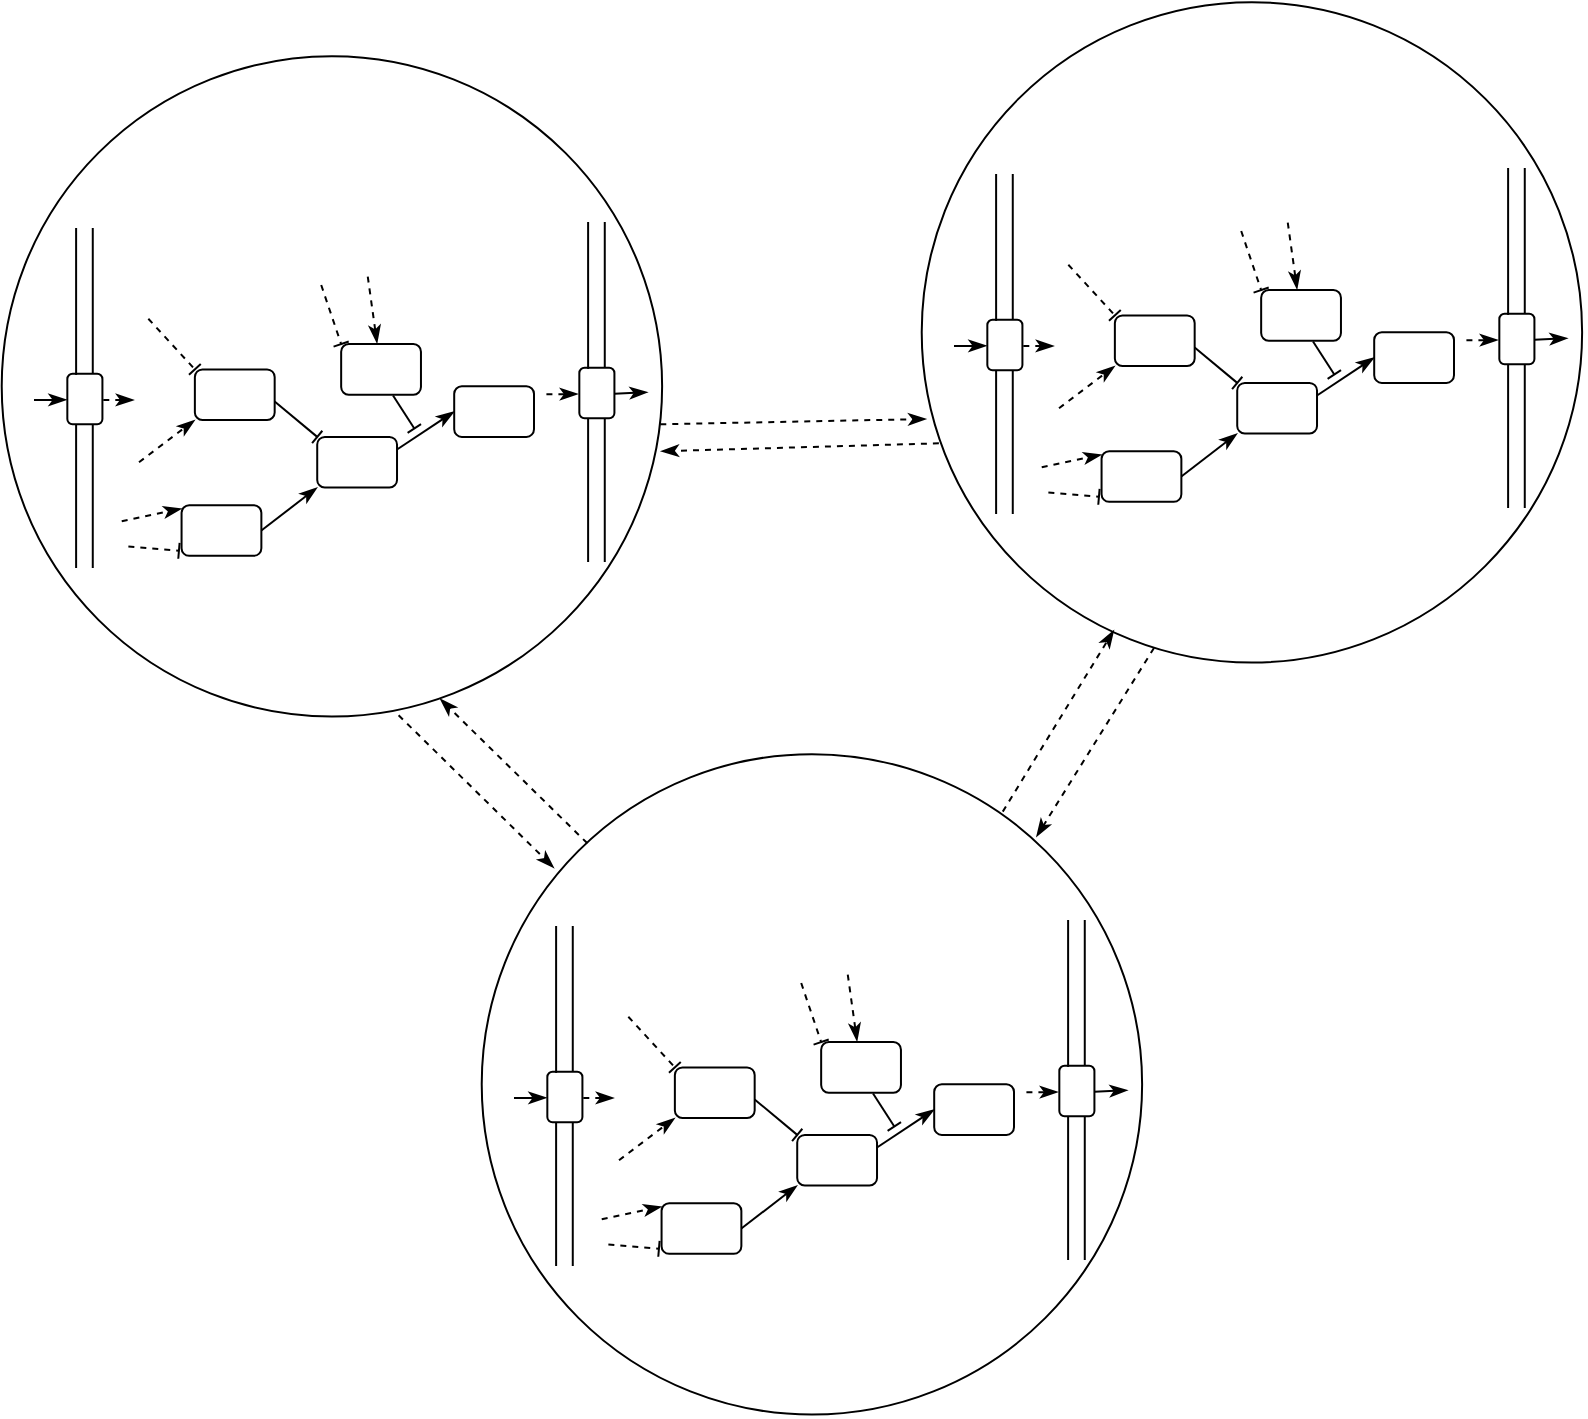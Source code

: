 <mxfile version="20.6.0" type="github">
  <diagram id="Wz5su3VTFCK5ZeWdvNm0" name="Pagina-1">
    <mxGraphModel dx="812" dy="1625" grid="1" gridSize="10" guides="1" tooltips="1" connect="1" arrows="1" fold="1" page="1" pageScale="1" pageWidth="827" pageHeight="1169" math="0" shadow="0">
      <root>
        <mxCell id="0" />
        <mxCell id="1" parent="0" />
        <mxCell id="Ma0h3Pk8NMkdIrSuKU1o-82" style="edgeStyle=none;rounded=0;orthogonalLoop=1;jettySize=auto;html=1;exitX=0.601;exitY=0.998;exitDx=0;exitDy=0;dashed=1;endArrow=classicThin;endFill=1;exitPerimeter=0;" parent="1" edge="1" source="Ma0h3Pk8NMkdIrSuKU1o-147">
          <mxGeometry relative="1" as="geometry">
            <mxPoint x="215.56" y="315.741" as="sourcePoint" />
            <mxPoint x="300" y="400" as="targetPoint" />
          </mxGeometry>
        </mxCell>
        <mxCell id="Ma0h3Pk8NMkdIrSuKU1o-83" style="edgeStyle=none;rounded=0;orthogonalLoop=1;jettySize=auto;html=1;exitX=0.16;exitY=0.135;exitDx=0;exitDy=0;entryX=0.6;entryY=0.999;entryDx=0;entryDy=0;entryPerimeter=0;dashed=1;endArrow=classicThin;endFill=1;exitPerimeter=0;" parent="1" edge="1" source="Ma0h3Pk8NMkdIrSuKU1o-231">
          <mxGeometry relative="1" as="geometry">
            <mxPoint x="319.273" y="390.869" as="sourcePoint" />
            <mxPoint x="243.077" y="315.466" as="targetPoint" />
          </mxGeometry>
        </mxCell>
        <mxCell id="Ma0h3Pk8NMkdIrSuKU1o-84" style="edgeStyle=none;rounded=0;orthogonalLoop=1;jettySize=auto;html=1;exitX=0.789;exitY=0.087;exitDx=0;exitDy=0;entryX=0.291;entryY=0.951;entryDx=0;entryDy=0;entryPerimeter=0;dashed=1;endArrow=classicThin;endFill=1;exitPerimeter=0;" parent="1" source="Ma0h3Pk8NMkdIrSuKU1o-231" target="Ma0h3Pk8NMkdIrSuKU1o-199" edge="1">
          <mxGeometry relative="1" as="geometry">
            <mxPoint x="513.848" y="390.869" as="sourcePoint" />
            <mxPoint x="562.922" y="313.909" as="targetPoint" />
          </mxGeometry>
        </mxCell>
        <mxCell id="Ma0h3Pk8NMkdIrSuKU1o-85" style="edgeStyle=none;rounded=0;orthogonalLoop=1;jettySize=auto;html=1;exitX=0.026;exitY=0.668;exitDx=0;exitDy=0;entryX=1.001;entryY=0.549;entryDx=0;entryDy=0;entryPerimeter=0;dashed=1;endArrow=classicThin;endFill=1;exitPerimeter=0;" parent="1" edge="1" source="Ma0h3Pk8NMkdIrSuKU1o-199">
          <mxGeometry relative="1" as="geometry">
            <mxPoint x="486.975" y="188.156" as="sourcePoint" />
            <mxPoint x="353.42" y="191.64" as="targetPoint" />
          </mxGeometry>
        </mxCell>
        <mxCell id="Ma0h3Pk8NMkdIrSuKU1o-86" style="edgeStyle=none;rounded=0;orthogonalLoop=1;jettySize=auto;html=1;exitX=1;exitY=0.5;exitDx=0;exitDy=0;entryX=-0.003;entryY=0.454;entryDx=0;entryDy=0;entryPerimeter=0;dashed=1;endArrow=classicThin;endFill=1;" parent="1" edge="1">
          <mxGeometry relative="1" as="geometry">
            <mxPoint x="353.145" y="178.156" as="sourcePoint" />
            <mxPoint x="486.15" y="175.499" as="targetPoint" />
          </mxGeometry>
        </mxCell>
        <mxCell id="Ma0h3Pk8NMkdIrSuKU1o-137" value="" style="group" parent="1" vertex="1" connectable="0">
          <mxGeometry x="40" y="80" width="314.06" height="244.286" as="geometry" />
        </mxCell>
        <mxCell id="Ma0h3Pk8NMkdIrSuKU1o-112" value="" style="endArrow=none;html=1;rounded=0;" parent="Ma0h3Pk8NMkdIrSuKU1o-137" edge="1">
          <mxGeometry width="50" height="50" relative="1" as="geometry">
            <mxPoint x="21.053" y="170" as="sourcePoint" />
            <mxPoint x="21.053" y="97.143" as="targetPoint" />
          </mxGeometry>
        </mxCell>
        <mxCell id="Ma0h3Pk8NMkdIrSuKU1o-113" value="" style="endArrow=none;html=1;rounded=0;" parent="Ma0h3Pk8NMkdIrSuKU1o-137" edge="1">
          <mxGeometry width="50" height="50" relative="1" as="geometry">
            <mxPoint x="29.386" y="170" as="sourcePoint" />
            <mxPoint x="29.386" y="97.143" as="targetPoint" />
          </mxGeometry>
        </mxCell>
        <mxCell id="Ma0h3Pk8NMkdIrSuKU1o-114" value="" style="group" parent="Ma0h3Pk8NMkdIrSuKU1o-137" vertex="1" connectable="0">
          <mxGeometry x="43.86" y="24.286" width="270.2" height="220" as="geometry" />
        </mxCell>
        <mxCell id="Ma0h3Pk8NMkdIrSuKU1o-115" style="edgeStyle=none;rounded=0;orthogonalLoop=1;jettySize=auto;html=1;exitX=0.65;exitY=1.017;exitDx=0;exitDy=0;endArrow=baseDash;endFill=0;exitPerimeter=0;" parent="Ma0h3Pk8NMkdIrSuKU1o-114" source="Ma0h3Pk8NMkdIrSuKU1o-116" edge="1">
          <mxGeometry relative="1" as="geometry">
            <mxPoint x="146.293" y="75.939" as="targetPoint" />
            <mxPoint x="136.319" y="59.063" as="sourcePoint" />
          </mxGeometry>
        </mxCell>
        <mxCell id="Ma0h3Pk8NMkdIrSuKU1o-116" value="" style="rounded=1;whiteSpace=wrap;html=1;" parent="Ma0h3Pk8NMkdIrSuKU1o-114" vertex="1">
          <mxGeometry x="109.72" y="33.751" width="39.898" height="25.313" as="geometry" />
        </mxCell>
        <mxCell id="Ma0h3Pk8NMkdIrSuKU1o-117" value="" style="rounded=1;whiteSpace=wrap;html=1;" parent="Ma0h3Pk8NMkdIrSuKU1o-114" vertex="1">
          <mxGeometry x="166.242" y="54.845" width="39.898" height="25.313" as="geometry" />
        </mxCell>
        <mxCell id="Ma0h3Pk8NMkdIrSuKU1o-118" value="" style="rounded=1;whiteSpace=wrap;html=1;" parent="Ma0h3Pk8NMkdIrSuKU1o-114" vertex="1">
          <mxGeometry x="97.75" y="80.158" width="39.898" height="25.313" as="geometry" />
        </mxCell>
        <mxCell id="Ma0h3Pk8NMkdIrSuKU1o-119" style="edgeStyle=none;rounded=0;orthogonalLoop=1;jettySize=auto;html=1;exitX=1;exitY=0.25;exitDx=0;exitDy=0;entryX=0;entryY=0.5;entryDx=0;entryDy=0;endArrow=classicThin;endFill=1;" parent="Ma0h3Pk8NMkdIrSuKU1o-114" source="Ma0h3Pk8NMkdIrSuKU1o-118" target="Ma0h3Pk8NMkdIrSuKU1o-117" edge="1">
          <mxGeometry relative="1" as="geometry">
            <mxPoint x="129.669" y="92.814" as="sourcePoint" />
            <mxPoint x="164.247" y="67.096" as="targetPoint" />
          </mxGeometry>
        </mxCell>
        <mxCell id="Ma0h3Pk8NMkdIrSuKU1o-120" value="" style="rounded=1;whiteSpace=wrap;html=1;" parent="Ma0h3Pk8NMkdIrSuKU1o-114" vertex="1">
          <mxGeometry x="36.573" y="46.407" width="39.898" height="25.313" as="geometry" />
        </mxCell>
        <mxCell id="Ma0h3Pk8NMkdIrSuKU1o-121" style="rounded=0;orthogonalLoop=1;jettySize=auto;html=1;exitX=1;exitY=0.633;exitDx=0;exitDy=0;entryX=0;entryY=0;entryDx=0;entryDy=0;endArrow=baseDash;endFill=0;exitPerimeter=0;" parent="Ma0h3Pk8NMkdIrSuKU1o-114" source="Ma0h3Pk8NMkdIrSuKU1o-120" target="Ma0h3Pk8NMkdIrSuKU1o-118" edge="1">
          <mxGeometry relative="1" as="geometry">
            <mxPoint x="103.07" y="84.376" as="targetPoint" />
            <mxPoint x="75.901" y="62.558" as="sourcePoint" />
          </mxGeometry>
        </mxCell>
        <mxCell id="Ma0h3Pk8NMkdIrSuKU1o-122" value="" style="rounded=1;whiteSpace=wrap;html=1;" parent="Ma0h3Pk8NMkdIrSuKU1o-114" vertex="1">
          <mxGeometry x="29.924" y="114.33" width="39.898" height="25.313" as="geometry" />
        </mxCell>
        <mxCell id="Ma0h3Pk8NMkdIrSuKU1o-123" style="edgeStyle=none;rounded=0;orthogonalLoop=1;jettySize=auto;html=1;exitX=1;exitY=0.5;exitDx=0;exitDy=0;entryX=0;entryY=1;entryDx=0;entryDy=0;endArrow=classicThin;endFill=1;" parent="Ma0h3Pk8NMkdIrSuKU1o-114" source="Ma0h3Pk8NMkdIrSuKU1o-122" target="Ma0h3Pk8NMkdIrSuKU1o-118" edge="1">
          <mxGeometry relative="1" as="geometry">
            <mxPoint x="69.251" y="127.288" as="sourcePoint" />
            <mxPoint x="106.965" y="104.747" as="targetPoint" />
          </mxGeometry>
        </mxCell>
        <mxCell id="Ma0h3Pk8NMkdIrSuKU1o-124" style="rounded=0;orthogonalLoop=1;jettySize=auto;html=1;entryX=0;entryY=0;entryDx=0;entryDy=0;endArrow=baseDash;endFill=0;dashed=1;" parent="Ma0h3Pk8NMkdIrSuKU1o-114" target="Ma0h3Pk8NMkdIrSuKU1o-116" edge="1">
          <mxGeometry relative="1" as="geometry">
            <mxPoint x="101.075" y="84.376" as="targetPoint" />
            <mxPoint x="99.745" y="4.219" as="sourcePoint" />
          </mxGeometry>
        </mxCell>
        <mxCell id="Ma0h3Pk8NMkdIrSuKU1o-125" style="rounded=0;orthogonalLoop=1;jettySize=auto;html=1;entryX=0;entryY=0;entryDx=0;entryDy=0;endArrow=baseDash;endFill=0;dashed=1;" parent="Ma0h3Pk8NMkdIrSuKU1o-114" target="Ma0h3Pk8NMkdIrSuKU1o-120" edge="1">
          <mxGeometry relative="1" as="geometry">
            <mxPoint x="113.045" y="37.969" as="targetPoint" />
            <mxPoint x="13.299" y="21.094" as="sourcePoint" />
          </mxGeometry>
        </mxCell>
        <mxCell id="Ma0h3Pk8NMkdIrSuKU1o-126" style="rounded=0;orthogonalLoop=1;jettySize=auto;html=1;endArrow=baseDash;endFill=0;dashed=1;entryX=-0.033;entryY=0.9;entryDx=0;entryDy=0;entryPerimeter=0;" parent="Ma0h3Pk8NMkdIrSuKU1o-114" target="Ma0h3Pk8NMkdIrSuKU1o-122" edge="1">
          <mxGeometry relative="1" as="geometry">
            <mxPoint x="26.599" y="130.783" as="targetPoint" />
            <mxPoint x="3.325" y="135.002" as="sourcePoint" />
          </mxGeometry>
        </mxCell>
        <mxCell id="Ma0h3Pk8NMkdIrSuKU1o-127" style="edgeStyle=none;rounded=0;orthogonalLoop=1;jettySize=auto;html=1;exitX=1;exitY=0.5;exitDx=0;exitDy=0;entryX=0;entryY=1;entryDx=0;entryDy=0;endArrow=classicThin;endFill=1;dashed=1;" parent="Ma0h3Pk8NMkdIrSuKU1o-114" edge="1">
          <mxGeometry relative="1" as="geometry">
            <mxPoint x="8.645" y="92.814" as="sourcePoint" />
            <mxPoint x="36.573" y="71.72" as="targetPoint" />
          </mxGeometry>
        </mxCell>
        <mxCell id="Ma0h3Pk8NMkdIrSuKU1o-128" style="edgeStyle=none;rounded=0;orthogonalLoop=1;jettySize=auto;html=1;entryX=0;entryY=1;entryDx=0;entryDy=0;endArrow=classicThin;endFill=1;dashed=1;" parent="Ma0h3Pk8NMkdIrSuKU1o-114" edge="1">
          <mxGeometry relative="1" as="geometry">
            <mxPoint y="122.346" as="sourcePoint" />
            <mxPoint x="29.924" y="116.017" as="targetPoint" />
          </mxGeometry>
        </mxCell>
        <mxCell id="Ma0h3Pk8NMkdIrSuKU1o-129" style="edgeStyle=none;rounded=0;orthogonalLoop=1;jettySize=auto;html=1;entryX=0.45;entryY=-0.017;entryDx=0;entryDy=0;endArrow=classicThin;endFill=1;dashed=1;entryPerimeter=0;" parent="Ma0h3Pk8NMkdIrSuKU1o-114" target="Ma0h3Pk8NMkdIrSuKU1o-116" edge="1">
          <mxGeometry relative="1" as="geometry">
            <mxPoint x="123.019" as="sourcePoint" />
            <mxPoint x="33.248" y="120.236" as="targetPoint" />
          </mxGeometry>
        </mxCell>
        <mxCell id="Ma0h3Pk8NMkdIrSuKU1o-147" value="" style="ellipse;whiteSpace=wrap;html=1;aspect=fixed;fillColor=none;" parent="Ma0h3Pk8NMkdIrSuKU1o-114" vertex="1">
          <mxGeometry x="-60" y="-110.2" width="330.2" height="330.2" as="geometry" />
        </mxCell>
        <mxCell id="Ma0h3Pk8NMkdIrSuKU1o-131" style="edgeStyle=none;rounded=0;orthogonalLoop=1;jettySize=auto;html=1;exitX=1.025;exitY=0.675;exitDx=0;exitDy=0;dashed=1;endArrow=classicThin;endFill=1;exitPerimeter=0;" parent="Ma0h3Pk8NMkdIrSuKU1o-137" edge="1">
          <mxGeometry relative="1" as="geometry">
            <mxPoint x="50" y="86" as="targetPoint" />
            <mxPoint x="34.649" y="85.943" as="sourcePoint" />
          </mxGeometry>
        </mxCell>
        <mxCell id="Ma0h3Pk8NMkdIrSuKU1o-132" value="" style="rounded=1;whiteSpace=wrap;html=1;" parent="Ma0h3Pk8NMkdIrSuKU1o-137" vertex="1">
          <mxGeometry x="16.667" y="72.857" width="17.544" height="25.312" as="geometry" />
        </mxCell>
        <mxCell id="Ma0h3Pk8NMkdIrSuKU1o-133" value="" style="endArrow=none;html=1;rounded=0;" parent="Ma0h3Pk8NMkdIrSuKU1o-137" edge="1">
          <mxGeometry width="50" height="50" relative="1" as="geometry">
            <mxPoint x="21.053" y="73.464" as="sourcePoint" />
            <mxPoint x="21.053" as="targetPoint" />
          </mxGeometry>
        </mxCell>
        <mxCell id="Ma0h3Pk8NMkdIrSuKU1o-134" style="edgeStyle=none;rounded=0;orthogonalLoop=1;jettySize=auto;html=1;entryX=-0.02;entryY=0.279;entryDx=0;entryDy=0;endArrow=classicThin;endFill=1;entryPerimeter=0;" parent="Ma0h3Pk8NMkdIrSuKU1o-137" edge="1">
          <mxGeometry relative="1" as="geometry">
            <mxPoint y="86" as="sourcePoint" />
            <mxPoint x="16.316" y="85.919" as="targetPoint" />
          </mxGeometry>
        </mxCell>
        <mxCell id="Ma0h3Pk8NMkdIrSuKU1o-136" value="" style="endArrow=none;html=1;rounded=0;" parent="Ma0h3Pk8NMkdIrSuKU1o-137" edge="1">
          <mxGeometry width="50" height="50" relative="1" as="geometry">
            <mxPoint x="29.386" y="72.857" as="sourcePoint" />
            <mxPoint x="29.386" as="targetPoint" />
          </mxGeometry>
        </mxCell>
        <mxCell id="Ma0h3Pk8NMkdIrSuKU1o-138" value="" style="endArrow=none;html=1;rounded=0;" parent="1" edge="1">
          <mxGeometry width="50" height="50" relative="1" as="geometry">
            <mxPoint x="317.053" y="247" as="sourcePoint" />
            <mxPoint x="317.053" y="174.143" as="targetPoint" />
          </mxGeometry>
        </mxCell>
        <mxCell id="Ma0h3Pk8NMkdIrSuKU1o-139" value="" style="endArrow=none;html=1;rounded=0;" parent="1" edge="1">
          <mxGeometry width="50" height="50" relative="1" as="geometry">
            <mxPoint x="325.386" y="247" as="sourcePoint" />
            <mxPoint x="325.386" y="174.143" as="targetPoint" />
          </mxGeometry>
        </mxCell>
        <mxCell id="Ma0h3Pk8NMkdIrSuKU1o-140" style="edgeStyle=none;rounded=0;orthogonalLoop=1;jettySize=auto;html=1;exitX=1;exitY=0.25;exitDx=0;exitDy=0;dashed=1;endArrow=classicThin;endFill=1;" parent="1" edge="1">
          <mxGeometry relative="1" as="geometry">
            <mxPoint x="312" y="163" as="targetPoint" />
            <mxPoint x="296.211" y="163.185" as="sourcePoint" />
          </mxGeometry>
        </mxCell>
        <mxCell id="Ma0h3Pk8NMkdIrSuKU1o-141" value="" style="rounded=1;whiteSpace=wrap;html=1;" parent="1" vertex="1">
          <mxGeometry x="312.667" y="149.857" width="17.544" height="25.312" as="geometry" />
        </mxCell>
        <mxCell id="Ma0h3Pk8NMkdIrSuKU1o-142" value="" style="endArrow=none;html=1;rounded=0;" parent="1" edge="1">
          <mxGeometry width="50" height="50" relative="1" as="geometry">
            <mxPoint x="317.053" y="150.464" as="sourcePoint" />
            <mxPoint x="317.053" y="77" as="targetPoint" />
          </mxGeometry>
        </mxCell>
        <mxCell id="Ma0h3Pk8NMkdIrSuKU1o-145" value="" style="endArrow=none;html=1;rounded=0;" parent="1" edge="1">
          <mxGeometry width="50" height="50" relative="1" as="geometry">
            <mxPoint x="325.386" y="149.857" as="sourcePoint" />
            <mxPoint x="325.386" y="77" as="targetPoint" />
          </mxGeometry>
        </mxCell>
        <mxCell id="Ma0h3Pk8NMkdIrSuKU1o-146" style="edgeStyle=none;rounded=0;orthogonalLoop=1;jettySize=auto;html=1;entryX=0;entryY=0.25;entryDx=0;entryDy=0;endArrow=classicThin;endFill=1;" parent="1" edge="1">
          <mxGeometry relative="1" as="geometry">
            <mxPoint x="330.21" y="162.92" as="sourcePoint" />
            <mxPoint x="346.877" y="162.105" as="targetPoint" />
          </mxGeometry>
        </mxCell>
        <mxCell id="Ma0h3Pk8NMkdIrSuKU1o-180" value="" style="group" parent="1" vertex="1" connectable="0">
          <mxGeometry x="500" y="53" width="314.06" height="244.286" as="geometry" />
        </mxCell>
        <mxCell id="Ma0h3Pk8NMkdIrSuKU1o-181" value="" style="endArrow=none;html=1;rounded=0;" parent="Ma0h3Pk8NMkdIrSuKU1o-180" edge="1">
          <mxGeometry width="50" height="50" relative="1" as="geometry">
            <mxPoint x="21.053" y="170" as="sourcePoint" />
            <mxPoint x="21.053" y="97.143" as="targetPoint" />
          </mxGeometry>
        </mxCell>
        <mxCell id="Ma0h3Pk8NMkdIrSuKU1o-182" value="" style="endArrow=none;html=1;rounded=0;" parent="Ma0h3Pk8NMkdIrSuKU1o-180" edge="1">
          <mxGeometry width="50" height="50" relative="1" as="geometry">
            <mxPoint x="29.386" y="170" as="sourcePoint" />
            <mxPoint x="29.386" y="97.143" as="targetPoint" />
          </mxGeometry>
        </mxCell>
        <mxCell id="Ma0h3Pk8NMkdIrSuKU1o-183" value="" style="group" parent="Ma0h3Pk8NMkdIrSuKU1o-180" vertex="1" connectable="0">
          <mxGeometry x="43.86" y="24.286" width="270.2" height="220" as="geometry" />
        </mxCell>
        <mxCell id="Ma0h3Pk8NMkdIrSuKU1o-184" style="edgeStyle=none;rounded=0;orthogonalLoop=1;jettySize=auto;html=1;exitX=0.65;exitY=1.017;exitDx=0;exitDy=0;endArrow=baseDash;endFill=0;exitPerimeter=0;" parent="Ma0h3Pk8NMkdIrSuKU1o-183" source="Ma0h3Pk8NMkdIrSuKU1o-185" edge="1">
          <mxGeometry relative="1" as="geometry">
            <mxPoint x="146.293" y="75.939" as="targetPoint" />
            <mxPoint x="136.319" y="59.063" as="sourcePoint" />
          </mxGeometry>
        </mxCell>
        <mxCell id="Ma0h3Pk8NMkdIrSuKU1o-185" value="" style="rounded=1;whiteSpace=wrap;html=1;" parent="Ma0h3Pk8NMkdIrSuKU1o-183" vertex="1">
          <mxGeometry x="109.72" y="33.751" width="39.898" height="25.313" as="geometry" />
        </mxCell>
        <mxCell id="Ma0h3Pk8NMkdIrSuKU1o-186" value="" style="rounded=1;whiteSpace=wrap;html=1;" parent="Ma0h3Pk8NMkdIrSuKU1o-183" vertex="1">
          <mxGeometry x="166.242" y="54.845" width="39.898" height="25.313" as="geometry" />
        </mxCell>
        <mxCell id="Ma0h3Pk8NMkdIrSuKU1o-187" value="" style="rounded=1;whiteSpace=wrap;html=1;" parent="Ma0h3Pk8NMkdIrSuKU1o-183" vertex="1">
          <mxGeometry x="97.75" y="80.158" width="39.898" height="25.313" as="geometry" />
        </mxCell>
        <mxCell id="Ma0h3Pk8NMkdIrSuKU1o-188" style="edgeStyle=none;rounded=0;orthogonalLoop=1;jettySize=auto;html=1;exitX=1;exitY=0.25;exitDx=0;exitDy=0;entryX=0;entryY=0.5;entryDx=0;entryDy=0;endArrow=classicThin;endFill=1;" parent="Ma0h3Pk8NMkdIrSuKU1o-183" source="Ma0h3Pk8NMkdIrSuKU1o-187" target="Ma0h3Pk8NMkdIrSuKU1o-186" edge="1">
          <mxGeometry relative="1" as="geometry">
            <mxPoint x="129.669" y="92.814" as="sourcePoint" />
            <mxPoint x="164.247" y="67.096" as="targetPoint" />
          </mxGeometry>
        </mxCell>
        <mxCell id="Ma0h3Pk8NMkdIrSuKU1o-189" value="" style="rounded=1;whiteSpace=wrap;html=1;" parent="Ma0h3Pk8NMkdIrSuKU1o-183" vertex="1">
          <mxGeometry x="36.573" y="46.407" width="39.898" height="25.313" as="geometry" />
        </mxCell>
        <mxCell id="Ma0h3Pk8NMkdIrSuKU1o-190" style="rounded=0;orthogonalLoop=1;jettySize=auto;html=1;exitX=1;exitY=0.633;exitDx=0;exitDy=0;entryX=0;entryY=0;entryDx=0;entryDy=0;endArrow=baseDash;endFill=0;exitPerimeter=0;" parent="Ma0h3Pk8NMkdIrSuKU1o-183" source="Ma0h3Pk8NMkdIrSuKU1o-189" target="Ma0h3Pk8NMkdIrSuKU1o-187" edge="1">
          <mxGeometry relative="1" as="geometry">
            <mxPoint x="103.07" y="84.376" as="targetPoint" />
            <mxPoint x="75.901" y="62.558" as="sourcePoint" />
          </mxGeometry>
        </mxCell>
        <mxCell id="Ma0h3Pk8NMkdIrSuKU1o-191" value="" style="rounded=1;whiteSpace=wrap;html=1;" parent="Ma0h3Pk8NMkdIrSuKU1o-183" vertex="1">
          <mxGeometry x="29.924" y="114.33" width="39.898" height="25.313" as="geometry" />
        </mxCell>
        <mxCell id="Ma0h3Pk8NMkdIrSuKU1o-192" style="edgeStyle=none;rounded=0;orthogonalLoop=1;jettySize=auto;html=1;exitX=1;exitY=0.5;exitDx=0;exitDy=0;entryX=0;entryY=1;entryDx=0;entryDy=0;endArrow=classicThin;endFill=1;" parent="Ma0h3Pk8NMkdIrSuKU1o-183" source="Ma0h3Pk8NMkdIrSuKU1o-191" target="Ma0h3Pk8NMkdIrSuKU1o-187" edge="1">
          <mxGeometry relative="1" as="geometry">
            <mxPoint x="69.251" y="127.288" as="sourcePoint" />
            <mxPoint x="106.965" y="104.747" as="targetPoint" />
          </mxGeometry>
        </mxCell>
        <mxCell id="Ma0h3Pk8NMkdIrSuKU1o-193" style="rounded=0;orthogonalLoop=1;jettySize=auto;html=1;entryX=0;entryY=0;entryDx=0;entryDy=0;endArrow=baseDash;endFill=0;dashed=1;" parent="Ma0h3Pk8NMkdIrSuKU1o-183" target="Ma0h3Pk8NMkdIrSuKU1o-185" edge="1">
          <mxGeometry relative="1" as="geometry">
            <mxPoint x="101.075" y="84.376" as="targetPoint" />
            <mxPoint x="99.745" y="4.219" as="sourcePoint" />
          </mxGeometry>
        </mxCell>
        <mxCell id="Ma0h3Pk8NMkdIrSuKU1o-194" style="rounded=0;orthogonalLoop=1;jettySize=auto;html=1;entryX=0;entryY=0;entryDx=0;entryDy=0;endArrow=baseDash;endFill=0;dashed=1;" parent="Ma0h3Pk8NMkdIrSuKU1o-183" target="Ma0h3Pk8NMkdIrSuKU1o-189" edge="1">
          <mxGeometry relative="1" as="geometry">
            <mxPoint x="113.045" y="37.969" as="targetPoint" />
            <mxPoint x="13.299" y="21.094" as="sourcePoint" />
          </mxGeometry>
        </mxCell>
        <mxCell id="Ma0h3Pk8NMkdIrSuKU1o-195" style="rounded=0;orthogonalLoop=1;jettySize=auto;html=1;endArrow=baseDash;endFill=0;dashed=1;entryX=-0.033;entryY=0.9;entryDx=0;entryDy=0;entryPerimeter=0;" parent="Ma0h3Pk8NMkdIrSuKU1o-183" target="Ma0h3Pk8NMkdIrSuKU1o-191" edge="1">
          <mxGeometry relative="1" as="geometry">
            <mxPoint x="26.599" y="130.783" as="targetPoint" />
            <mxPoint x="3.325" y="135.002" as="sourcePoint" />
          </mxGeometry>
        </mxCell>
        <mxCell id="Ma0h3Pk8NMkdIrSuKU1o-196" style="edgeStyle=none;rounded=0;orthogonalLoop=1;jettySize=auto;html=1;exitX=1;exitY=0.5;exitDx=0;exitDy=0;entryX=0;entryY=1;entryDx=0;entryDy=0;endArrow=classicThin;endFill=1;dashed=1;" parent="Ma0h3Pk8NMkdIrSuKU1o-183" edge="1">
          <mxGeometry relative="1" as="geometry">
            <mxPoint x="8.645" y="92.814" as="sourcePoint" />
            <mxPoint x="36.573" y="71.72" as="targetPoint" />
          </mxGeometry>
        </mxCell>
        <mxCell id="Ma0h3Pk8NMkdIrSuKU1o-197" style="edgeStyle=none;rounded=0;orthogonalLoop=1;jettySize=auto;html=1;entryX=0;entryY=1;entryDx=0;entryDy=0;endArrow=classicThin;endFill=1;dashed=1;" parent="Ma0h3Pk8NMkdIrSuKU1o-183" edge="1">
          <mxGeometry relative="1" as="geometry">
            <mxPoint y="122.346" as="sourcePoint" />
            <mxPoint x="29.924" y="116.017" as="targetPoint" />
          </mxGeometry>
        </mxCell>
        <mxCell id="Ma0h3Pk8NMkdIrSuKU1o-198" style="edgeStyle=none;rounded=0;orthogonalLoop=1;jettySize=auto;html=1;entryX=0.45;entryY=-0.017;entryDx=0;entryDy=0;endArrow=classicThin;endFill=1;dashed=1;entryPerimeter=0;" parent="Ma0h3Pk8NMkdIrSuKU1o-183" target="Ma0h3Pk8NMkdIrSuKU1o-185" edge="1">
          <mxGeometry relative="1" as="geometry">
            <mxPoint x="123.019" as="sourcePoint" />
            <mxPoint x="33.248" y="120.236" as="targetPoint" />
          </mxGeometry>
        </mxCell>
        <mxCell id="Ma0h3Pk8NMkdIrSuKU1o-199" value="" style="ellipse;whiteSpace=wrap;html=1;aspect=fixed;fillColor=none;" parent="Ma0h3Pk8NMkdIrSuKU1o-183" vertex="1">
          <mxGeometry x="-60" y="-110.2" width="330.2" height="330.2" as="geometry" />
        </mxCell>
        <mxCell id="Ma0h3Pk8NMkdIrSuKU1o-200" style="edgeStyle=none;rounded=0;orthogonalLoop=1;jettySize=auto;html=1;exitX=1.025;exitY=0.675;exitDx=0;exitDy=0;dashed=1;endArrow=classicThin;endFill=1;exitPerimeter=0;" parent="Ma0h3Pk8NMkdIrSuKU1o-180" edge="1">
          <mxGeometry relative="1" as="geometry">
            <mxPoint x="50" y="86" as="targetPoint" />
            <mxPoint x="34.649" y="85.943" as="sourcePoint" />
          </mxGeometry>
        </mxCell>
        <mxCell id="Ma0h3Pk8NMkdIrSuKU1o-201" value="" style="rounded=1;whiteSpace=wrap;html=1;" parent="Ma0h3Pk8NMkdIrSuKU1o-180" vertex="1">
          <mxGeometry x="16.667" y="72.857" width="17.544" height="25.312" as="geometry" />
        </mxCell>
        <mxCell id="Ma0h3Pk8NMkdIrSuKU1o-202" value="" style="endArrow=none;html=1;rounded=0;" parent="Ma0h3Pk8NMkdIrSuKU1o-180" edge="1">
          <mxGeometry width="50" height="50" relative="1" as="geometry">
            <mxPoint x="21.053" y="73.464" as="sourcePoint" />
            <mxPoint x="21.053" as="targetPoint" />
          </mxGeometry>
        </mxCell>
        <mxCell id="Ma0h3Pk8NMkdIrSuKU1o-203" style="edgeStyle=none;rounded=0;orthogonalLoop=1;jettySize=auto;html=1;entryX=-0.02;entryY=0.279;entryDx=0;entryDy=0;endArrow=classicThin;endFill=1;entryPerimeter=0;" parent="Ma0h3Pk8NMkdIrSuKU1o-180" edge="1">
          <mxGeometry relative="1" as="geometry">
            <mxPoint y="86" as="sourcePoint" />
            <mxPoint x="16.316" y="85.919" as="targetPoint" />
          </mxGeometry>
        </mxCell>
        <mxCell id="Ma0h3Pk8NMkdIrSuKU1o-204" value="" style="endArrow=none;html=1;rounded=0;" parent="Ma0h3Pk8NMkdIrSuKU1o-180" edge="1">
          <mxGeometry width="50" height="50" relative="1" as="geometry">
            <mxPoint x="29.386" y="72.857" as="sourcePoint" />
            <mxPoint x="29.386" as="targetPoint" />
          </mxGeometry>
        </mxCell>
        <mxCell id="Ma0h3Pk8NMkdIrSuKU1o-205" value="" style="endArrow=none;html=1;rounded=0;" parent="1" edge="1">
          <mxGeometry width="50" height="50" relative="1" as="geometry">
            <mxPoint x="777.053" y="220" as="sourcePoint" />
            <mxPoint x="777.053" y="147.143" as="targetPoint" />
          </mxGeometry>
        </mxCell>
        <mxCell id="Ma0h3Pk8NMkdIrSuKU1o-206" value="" style="endArrow=none;html=1;rounded=0;" parent="1" edge="1">
          <mxGeometry width="50" height="50" relative="1" as="geometry">
            <mxPoint x="785.386" y="220" as="sourcePoint" />
            <mxPoint x="785.386" y="147.143" as="targetPoint" />
          </mxGeometry>
        </mxCell>
        <mxCell id="Ma0h3Pk8NMkdIrSuKU1o-207" style="edgeStyle=none;rounded=0;orthogonalLoop=1;jettySize=auto;html=1;exitX=1;exitY=0.25;exitDx=0;exitDy=0;dashed=1;endArrow=classicThin;endFill=1;" parent="1" edge="1">
          <mxGeometry relative="1" as="geometry">
            <mxPoint x="772" y="136" as="targetPoint" />
            <mxPoint x="756.211" y="136.185" as="sourcePoint" />
          </mxGeometry>
        </mxCell>
        <mxCell id="Ma0h3Pk8NMkdIrSuKU1o-208" value="" style="rounded=1;whiteSpace=wrap;html=1;" parent="1" vertex="1">
          <mxGeometry x="772.667" y="122.857" width="17.544" height="25.312" as="geometry" />
        </mxCell>
        <mxCell id="Ma0h3Pk8NMkdIrSuKU1o-209" value="" style="endArrow=none;html=1;rounded=0;" parent="1" edge="1">
          <mxGeometry width="50" height="50" relative="1" as="geometry">
            <mxPoint x="777.053" y="123.464" as="sourcePoint" />
            <mxPoint x="777.053" y="50" as="targetPoint" />
          </mxGeometry>
        </mxCell>
        <mxCell id="Ma0h3Pk8NMkdIrSuKU1o-210" value="" style="endArrow=none;html=1;rounded=0;" parent="1" edge="1">
          <mxGeometry width="50" height="50" relative="1" as="geometry">
            <mxPoint x="785.386" y="122.857" as="sourcePoint" />
            <mxPoint x="785.386" y="50" as="targetPoint" />
          </mxGeometry>
        </mxCell>
        <mxCell id="Ma0h3Pk8NMkdIrSuKU1o-211" style="edgeStyle=none;rounded=0;orthogonalLoop=1;jettySize=auto;html=1;entryX=0;entryY=0.25;entryDx=0;entryDy=0;endArrow=classicThin;endFill=1;" parent="1" edge="1">
          <mxGeometry relative="1" as="geometry">
            <mxPoint x="790.21" y="135.92" as="sourcePoint" />
            <mxPoint x="806.877" y="135.105" as="targetPoint" />
          </mxGeometry>
        </mxCell>
        <mxCell id="Ma0h3Pk8NMkdIrSuKU1o-212" value="" style="group" parent="1" vertex="1" connectable="0">
          <mxGeometry x="280" y="429" width="314.06" height="244.286" as="geometry" />
        </mxCell>
        <mxCell id="Ma0h3Pk8NMkdIrSuKU1o-213" value="" style="endArrow=none;html=1;rounded=0;" parent="Ma0h3Pk8NMkdIrSuKU1o-212" edge="1">
          <mxGeometry width="50" height="50" relative="1" as="geometry">
            <mxPoint x="21.053" y="170" as="sourcePoint" />
            <mxPoint x="21.053" y="97.143" as="targetPoint" />
          </mxGeometry>
        </mxCell>
        <mxCell id="Ma0h3Pk8NMkdIrSuKU1o-214" value="" style="endArrow=none;html=1;rounded=0;" parent="Ma0h3Pk8NMkdIrSuKU1o-212" edge="1">
          <mxGeometry width="50" height="50" relative="1" as="geometry">
            <mxPoint x="29.386" y="170" as="sourcePoint" />
            <mxPoint x="29.386" y="97.143" as="targetPoint" />
          </mxGeometry>
        </mxCell>
        <mxCell id="Ma0h3Pk8NMkdIrSuKU1o-215" value="" style="group" parent="Ma0h3Pk8NMkdIrSuKU1o-212" vertex="1" connectable="0">
          <mxGeometry x="43.86" y="24.286" width="270.2" height="220" as="geometry" />
        </mxCell>
        <mxCell id="Ma0h3Pk8NMkdIrSuKU1o-216" style="edgeStyle=none;rounded=0;orthogonalLoop=1;jettySize=auto;html=1;exitX=0.65;exitY=1.017;exitDx=0;exitDy=0;endArrow=baseDash;endFill=0;exitPerimeter=0;" parent="Ma0h3Pk8NMkdIrSuKU1o-215" source="Ma0h3Pk8NMkdIrSuKU1o-217" edge="1">
          <mxGeometry relative="1" as="geometry">
            <mxPoint x="146.293" y="75.939" as="targetPoint" />
            <mxPoint x="136.319" y="59.063" as="sourcePoint" />
          </mxGeometry>
        </mxCell>
        <mxCell id="Ma0h3Pk8NMkdIrSuKU1o-217" value="" style="rounded=1;whiteSpace=wrap;html=1;" parent="Ma0h3Pk8NMkdIrSuKU1o-215" vertex="1">
          <mxGeometry x="109.72" y="33.751" width="39.898" height="25.313" as="geometry" />
        </mxCell>
        <mxCell id="Ma0h3Pk8NMkdIrSuKU1o-218" value="" style="rounded=1;whiteSpace=wrap;html=1;" parent="Ma0h3Pk8NMkdIrSuKU1o-215" vertex="1">
          <mxGeometry x="166.242" y="54.845" width="39.898" height="25.313" as="geometry" />
        </mxCell>
        <mxCell id="Ma0h3Pk8NMkdIrSuKU1o-219" value="" style="rounded=1;whiteSpace=wrap;html=1;" parent="Ma0h3Pk8NMkdIrSuKU1o-215" vertex="1">
          <mxGeometry x="97.75" y="80.158" width="39.898" height="25.313" as="geometry" />
        </mxCell>
        <mxCell id="Ma0h3Pk8NMkdIrSuKU1o-220" style="edgeStyle=none;rounded=0;orthogonalLoop=1;jettySize=auto;html=1;exitX=1;exitY=0.25;exitDx=0;exitDy=0;entryX=0;entryY=0.5;entryDx=0;entryDy=0;endArrow=classicThin;endFill=1;" parent="Ma0h3Pk8NMkdIrSuKU1o-215" source="Ma0h3Pk8NMkdIrSuKU1o-219" target="Ma0h3Pk8NMkdIrSuKU1o-218" edge="1">
          <mxGeometry relative="1" as="geometry">
            <mxPoint x="129.669" y="92.814" as="sourcePoint" />
            <mxPoint x="164.247" y="67.096" as="targetPoint" />
          </mxGeometry>
        </mxCell>
        <mxCell id="Ma0h3Pk8NMkdIrSuKU1o-221" value="" style="rounded=1;whiteSpace=wrap;html=1;" parent="Ma0h3Pk8NMkdIrSuKU1o-215" vertex="1">
          <mxGeometry x="36.573" y="46.407" width="39.898" height="25.313" as="geometry" />
        </mxCell>
        <mxCell id="Ma0h3Pk8NMkdIrSuKU1o-222" style="rounded=0;orthogonalLoop=1;jettySize=auto;html=1;exitX=1;exitY=0.633;exitDx=0;exitDy=0;entryX=0;entryY=0;entryDx=0;entryDy=0;endArrow=baseDash;endFill=0;exitPerimeter=0;" parent="Ma0h3Pk8NMkdIrSuKU1o-215" source="Ma0h3Pk8NMkdIrSuKU1o-221" target="Ma0h3Pk8NMkdIrSuKU1o-219" edge="1">
          <mxGeometry relative="1" as="geometry">
            <mxPoint x="103.07" y="84.376" as="targetPoint" />
            <mxPoint x="75.901" y="62.558" as="sourcePoint" />
          </mxGeometry>
        </mxCell>
        <mxCell id="Ma0h3Pk8NMkdIrSuKU1o-223" value="" style="rounded=1;whiteSpace=wrap;html=1;" parent="Ma0h3Pk8NMkdIrSuKU1o-215" vertex="1">
          <mxGeometry x="29.924" y="114.33" width="39.898" height="25.313" as="geometry" />
        </mxCell>
        <mxCell id="Ma0h3Pk8NMkdIrSuKU1o-224" style="edgeStyle=none;rounded=0;orthogonalLoop=1;jettySize=auto;html=1;exitX=1;exitY=0.5;exitDx=0;exitDy=0;entryX=0;entryY=1;entryDx=0;entryDy=0;endArrow=classicThin;endFill=1;" parent="Ma0h3Pk8NMkdIrSuKU1o-215" source="Ma0h3Pk8NMkdIrSuKU1o-223" target="Ma0h3Pk8NMkdIrSuKU1o-219" edge="1">
          <mxGeometry relative="1" as="geometry">
            <mxPoint x="69.251" y="127.288" as="sourcePoint" />
            <mxPoint x="106.965" y="104.747" as="targetPoint" />
          </mxGeometry>
        </mxCell>
        <mxCell id="Ma0h3Pk8NMkdIrSuKU1o-225" style="rounded=0;orthogonalLoop=1;jettySize=auto;html=1;entryX=0;entryY=0;entryDx=0;entryDy=0;endArrow=baseDash;endFill=0;dashed=1;" parent="Ma0h3Pk8NMkdIrSuKU1o-215" target="Ma0h3Pk8NMkdIrSuKU1o-217" edge="1">
          <mxGeometry relative="1" as="geometry">
            <mxPoint x="101.075" y="84.376" as="targetPoint" />
            <mxPoint x="99.745" y="4.219" as="sourcePoint" />
          </mxGeometry>
        </mxCell>
        <mxCell id="Ma0h3Pk8NMkdIrSuKU1o-226" style="rounded=0;orthogonalLoop=1;jettySize=auto;html=1;entryX=0;entryY=0;entryDx=0;entryDy=0;endArrow=baseDash;endFill=0;dashed=1;" parent="Ma0h3Pk8NMkdIrSuKU1o-215" target="Ma0h3Pk8NMkdIrSuKU1o-221" edge="1">
          <mxGeometry relative="1" as="geometry">
            <mxPoint x="113.045" y="37.969" as="targetPoint" />
            <mxPoint x="13.299" y="21.094" as="sourcePoint" />
          </mxGeometry>
        </mxCell>
        <mxCell id="Ma0h3Pk8NMkdIrSuKU1o-227" style="rounded=0;orthogonalLoop=1;jettySize=auto;html=1;endArrow=baseDash;endFill=0;dashed=1;entryX=-0.033;entryY=0.9;entryDx=0;entryDy=0;entryPerimeter=0;" parent="Ma0h3Pk8NMkdIrSuKU1o-215" target="Ma0h3Pk8NMkdIrSuKU1o-223" edge="1">
          <mxGeometry relative="1" as="geometry">
            <mxPoint x="26.599" y="130.783" as="targetPoint" />
            <mxPoint x="3.325" y="135.002" as="sourcePoint" />
          </mxGeometry>
        </mxCell>
        <mxCell id="Ma0h3Pk8NMkdIrSuKU1o-228" style="edgeStyle=none;rounded=0;orthogonalLoop=1;jettySize=auto;html=1;exitX=1;exitY=0.5;exitDx=0;exitDy=0;entryX=0;entryY=1;entryDx=0;entryDy=0;endArrow=classicThin;endFill=1;dashed=1;" parent="Ma0h3Pk8NMkdIrSuKU1o-215" edge="1">
          <mxGeometry relative="1" as="geometry">
            <mxPoint x="8.645" y="92.814" as="sourcePoint" />
            <mxPoint x="36.573" y="71.72" as="targetPoint" />
          </mxGeometry>
        </mxCell>
        <mxCell id="Ma0h3Pk8NMkdIrSuKU1o-229" style="edgeStyle=none;rounded=0;orthogonalLoop=1;jettySize=auto;html=1;entryX=0;entryY=1;entryDx=0;entryDy=0;endArrow=classicThin;endFill=1;dashed=1;" parent="Ma0h3Pk8NMkdIrSuKU1o-215" edge="1">
          <mxGeometry relative="1" as="geometry">
            <mxPoint y="122.346" as="sourcePoint" />
            <mxPoint x="29.924" y="116.017" as="targetPoint" />
          </mxGeometry>
        </mxCell>
        <mxCell id="Ma0h3Pk8NMkdIrSuKU1o-230" style="edgeStyle=none;rounded=0;orthogonalLoop=1;jettySize=auto;html=1;entryX=0.45;entryY=-0.017;entryDx=0;entryDy=0;endArrow=classicThin;endFill=1;dashed=1;entryPerimeter=0;" parent="Ma0h3Pk8NMkdIrSuKU1o-215" target="Ma0h3Pk8NMkdIrSuKU1o-217" edge="1">
          <mxGeometry relative="1" as="geometry">
            <mxPoint x="123.019" as="sourcePoint" />
            <mxPoint x="33.248" y="120.236" as="targetPoint" />
          </mxGeometry>
        </mxCell>
        <mxCell id="Ma0h3Pk8NMkdIrSuKU1o-231" value="" style="ellipse;whiteSpace=wrap;html=1;aspect=fixed;fillColor=none;" parent="Ma0h3Pk8NMkdIrSuKU1o-215" vertex="1">
          <mxGeometry x="-60" y="-110.2" width="330.2" height="330.2" as="geometry" />
        </mxCell>
        <mxCell id="Ma0h3Pk8NMkdIrSuKU1o-232" style="edgeStyle=none;rounded=0;orthogonalLoop=1;jettySize=auto;html=1;exitX=1.025;exitY=0.675;exitDx=0;exitDy=0;dashed=1;endArrow=classicThin;endFill=1;exitPerimeter=0;" parent="Ma0h3Pk8NMkdIrSuKU1o-212" edge="1">
          <mxGeometry relative="1" as="geometry">
            <mxPoint x="50" y="86" as="targetPoint" />
            <mxPoint x="34.649" y="85.943" as="sourcePoint" />
          </mxGeometry>
        </mxCell>
        <mxCell id="Ma0h3Pk8NMkdIrSuKU1o-233" value="" style="rounded=1;whiteSpace=wrap;html=1;" parent="Ma0h3Pk8NMkdIrSuKU1o-212" vertex="1">
          <mxGeometry x="16.667" y="72.857" width="17.544" height="25.312" as="geometry" />
        </mxCell>
        <mxCell id="Ma0h3Pk8NMkdIrSuKU1o-234" value="" style="endArrow=none;html=1;rounded=0;" parent="Ma0h3Pk8NMkdIrSuKU1o-212" edge="1">
          <mxGeometry width="50" height="50" relative="1" as="geometry">
            <mxPoint x="21.053" y="73.464" as="sourcePoint" />
            <mxPoint x="21.053" as="targetPoint" />
          </mxGeometry>
        </mxCell>
        <mxCell id="Ma0h3Pk8NMkdIrSuKU1o-235" style="edgeStyle=none;rounded=0;orthogonalLoop=1;jettySize=auto;html=1;entryX=-0.02;entryY=0.279;entryDx=0;entryDy=0;endArrow=classicThin;endFill=1;entryPerimeter=0;" parent="Ma0h3Pk8NMkdIrSuKU1o-212" edge="1">
          <mxGeometry relative="1" as="geometry">
            <mxPoint y="86" as="sourcePoint" />
            <mxPoint x="16.316" y="85.919" as="targetPoint" />
          </mxGeometry>
        </mxCell>
        <mxCell id="Ma0h3Pk8NMkdIrSuKU1o-236" value="" style="endArrow=none;html=1;rounded=0;" parent="Ma0h3Pk8NMkdIrSuKU1o-212" edge="1">
          <mxGeometry width="50" height="50" relative="1" as="geometry">
            <mxPoint x="29.386" y="72.857" as="sourcePoint" />
            <mxPoint x="29.386" as="targetPoint" />
          </mxGeometry>
        </mxCell>
        <mxCell id="Ma0h3Pk8NMkdIrSuKU1o-237" value="" style="endArrow=none;html=1;rounded=0;" parent="1" edge="1">
          <mxGeometry width="50" height="50" relative="1" as="geometry">
            <mxPoint x="557.053" y="596" as="sourcePoint" />
            <mxPoint x="557.053" y="523.143" as="targetPoint" />
          </mxGeometry>
        </mxCell>
        <mxCell id="Ma0h3Pk8NMkdIrSuKU1o-238" value="" style="endArrow=none;html=1;rounded=0;" parent="1" edge="1">
          <mxGeometry width="50" height="50" relative="1" as="geometry">
            <mxPoint x="565.386" y="596" as="sourcePoint" />
            <mxPoint x="565.386" y="523.143" as="targetPoint" />
          </mxGeometry>
        </mxCell>
        <mxCell id="Ma0h3Pk8NMkdIrSuKU1o-239" style="edgeStyle=none;rounded=0;orthogonalLoop=1;jettySize=auto;html=1;exitX=1;exitY=0.25;exitDx=0;exitDy=0;dashed=1;endArrow=classicThin;endFill=1;" parent="1" edge="1">
          <mxGeometry relative="1" as="geometry">
            <mxPoint x="552" y="512" as="targetPoint" />
            <mxPoint x="536.211" y="512.185" as="sourcePoint" />
          </mxGeometry>
        </mxCell>
        <mxCell id="Ma0h3Pk8NMkdIrSuKU1o-240" value="" style="rounded=1;whiteSpace=wrap;html=1;" parent="1" vertex="1">
          <mxGeometry x="552.667" y="498.857" width="17.544" height="25.312" as="geometry" />
        </mxCell>
        <mxCell id="Ma0h3Pk8NMkdIrSuKU1o-241" value="" style="endArrow=none;html=1;rounded=0;" parent="1" edge="1">
          <mxGeometry width="50" height="50" relative="1" as="geometry">
            <mxPoint x="557.053" y="499.464" as="sourcePoint" />
            <mxPoint x="557.053" y="426" as="targetPoint" />
          </mxGeometry>
        </mxCell>
        <mxCell id="Ma0h3Pk8NMkdIrSuKU1o-242" value="" style="endArrow=none;html=1;rounded=0;" parent="1" edge="1">
          <mxGeometry width="50" height="50" relative="1" as="geometry">
            <mxPoint x="565.386" y="498.857" as="sourcePoint" />
            <mxPoint x="565.386" y="426" as="targetPoint" />
          </mxGeometry>
        </mxCell>
        <mxCell id="Ma0h3Pk8NMkdIrSuKU1o-243" style="edgeStyle=none;rounded=0;orthogonalLoop=1;jettySize=auto;html=1;entryX=0;entryY=0.25;entryDx=0;entryDy=0;endArrow=classicThin;endFill=1;" parent="1" edge="1">
          <mxGeometry relative="1" as="geometry">
            <mxPoint x="570.21" y="511.92" as="sourcePoint" />
            <mxPoint x="586.877" y="511.105" as="targetPoint" />
          </mxGeometry>
        </mxCell>
        <mxCell id="Ma0h3Pk8NMkdIrSuKU1o-244" style="edgeStyle=none;rounded=0;orthogonalLoop=1;jettySize=auto;html=1;entryX=0.84;entryY=0.125;entryDx=0;entryDy=0;entryPerimeter=0;dashed=1;endArrow=classicThin;endFill=1;" parent="1" target="Ma0h3Pk8NMkdIrSuKU1o-231" edge="1">
          <mxGeometry relative="1" as="geometry">
            <mxPoint x="600" y="290" as="sourcePoint" />
            <mxPoint x="589.948" y="291.106" as="targetPoint" />
          </mxGeometry>
        </mxCell>
      </root>
    </mxGraphModel>
  </diagram>
</mxfile>
